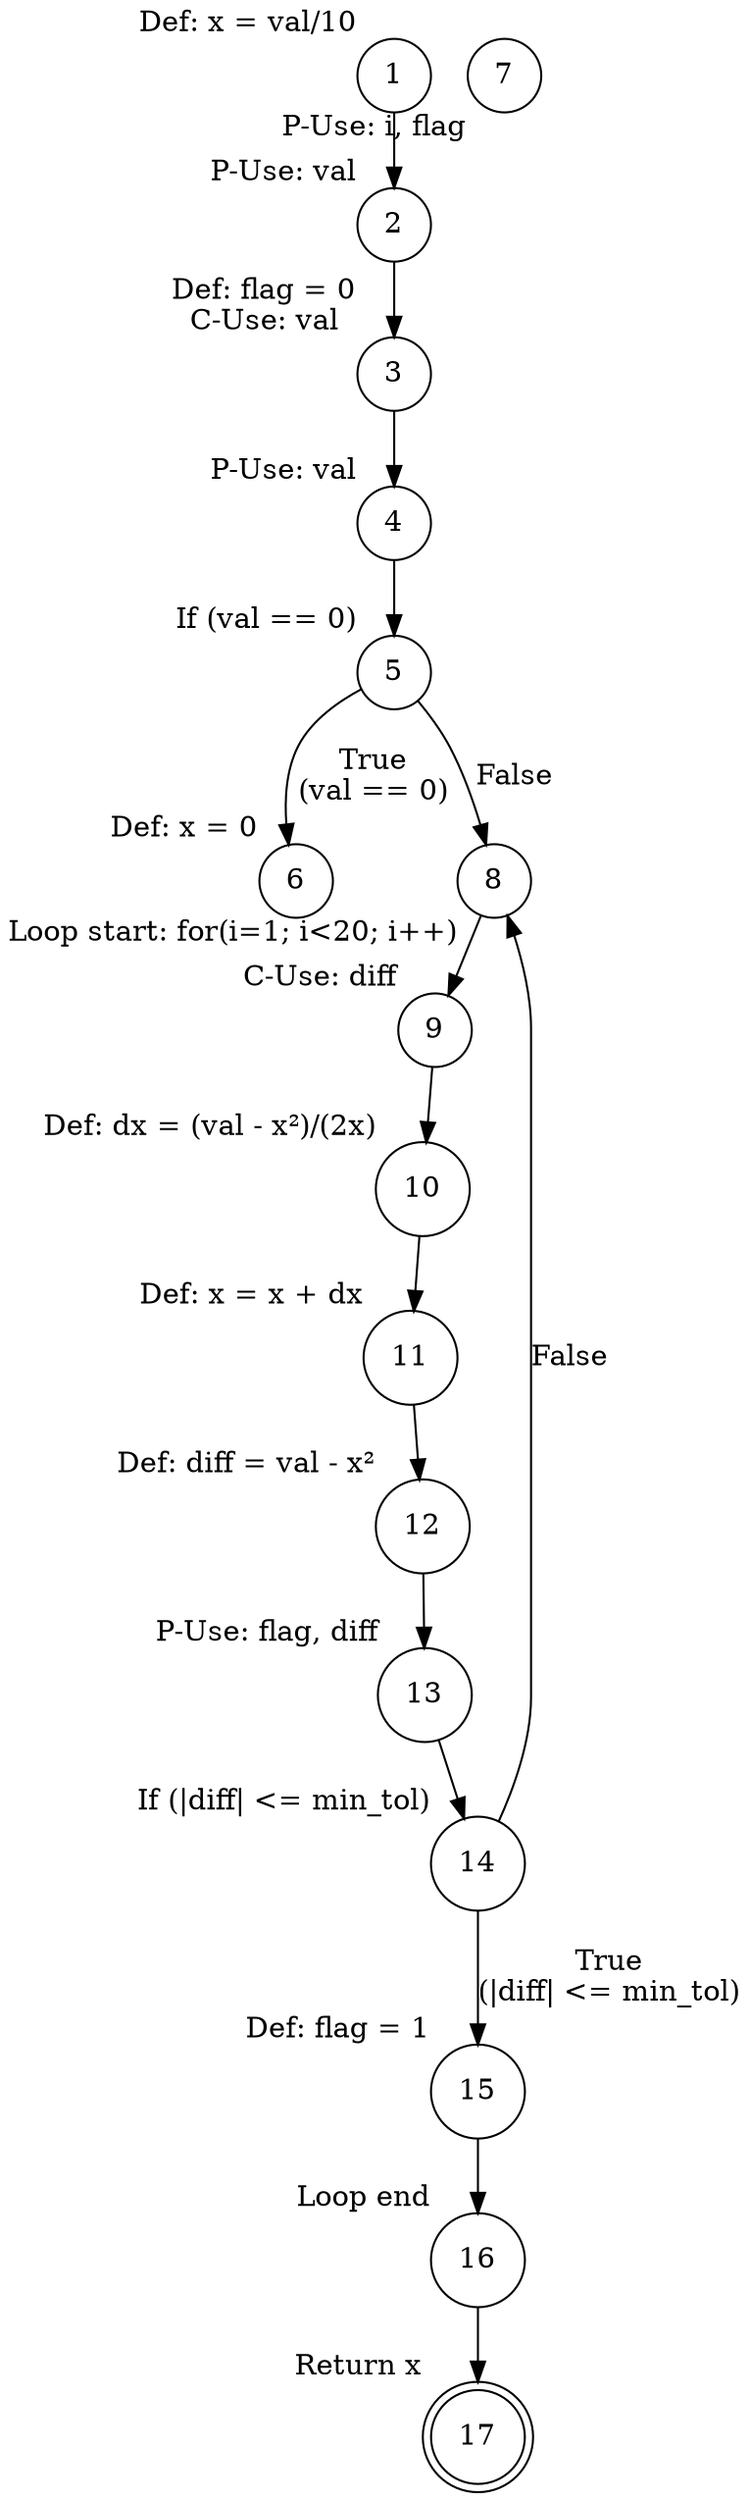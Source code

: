 digraph lms_sqrt {
    rankdir=TB;
    node [shape=circle];
    
    1 [label="1", xlabel="Def: x = val/10"];
    2 [label="2", xlabel="P-Use: val"];
    3 [label="3", xlabel="Def: flag = 0\nC-Use: val"];
    4 [label="4", xlabel="P-Use: val"];
    5 [label="5", xlabel="If (val == 0)"];
    6 [label="6", xlabel="Def: x = 0"];
    7 [label="7", xlabel="P-Use: i, flag"];
    8 [label="8", xlabel="Loop start: for(i=1; i<20; i++)"];
    9 [label="9", xlabel="C-Use: diff"];
    10 [label="10", xlabel="Def: dx = (val - x²)/(2x)"];
    11 [label="11", xlabel="Def: x = x + dx"];
    12 [label="12", xlabel="Def: diff = val - x²"];
    13 [label="13", xlabel="P-Use: flag, diff"];
    14 [label="14", xlabel="If (|diff| <= min_tol)"];
    15 [label="15", xlabel="Def: flag = 1"];
    16 [label="16", xlabel="Loop end"];
    17 [label="17", xlabel="Return x"];
    
    1 -> 2;
    2 -> 3;
    3 -> 4;
    4 -> 5;
    5 -> 6 [label="True\n(val == 0)"];
    5 -> 8 [label="False"];
    8 -> 9;
    9 -> 10;
    10 -> 11;
    11 -> 12;
    12 -> 13;
    13 -> 14;
    14 -> 15 [label="True\n(|diff| <= min_tol)"];
    14 -> 8 [label="False"];
    15 -> 16;
    16 -> 17;
    17 [shape=doublecircle];
}